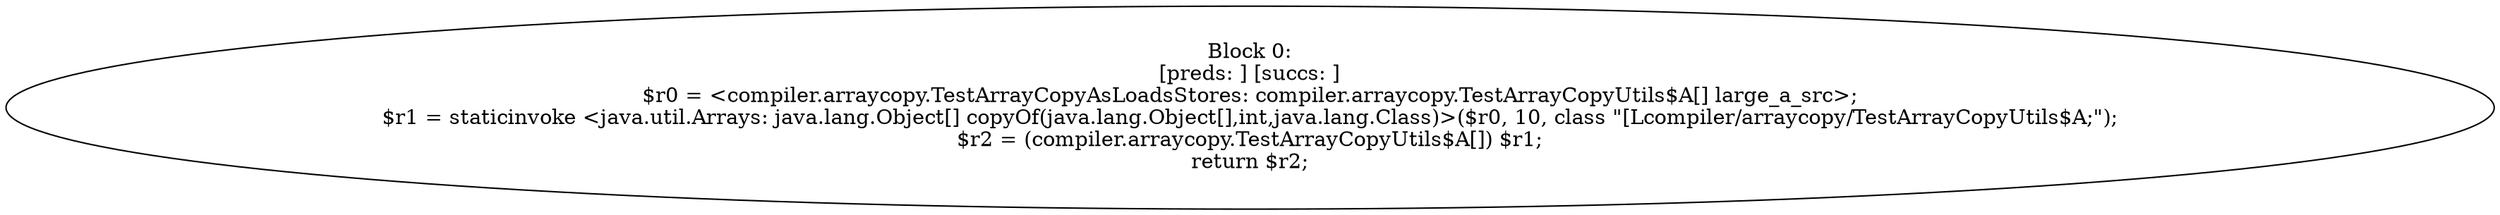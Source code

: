 digraph "unitGraph" {
    "Block 0:
[preds: ] [succs: ]
$r0 = <compiler.arraycopy.TestArrayCopyAsLoadsStores: compiler.arraycopy.TestArrayCopyUtils$A[] large_a_src>;
$r1 = staticinvoke <java.util.Arrays: java.lang.Object[] copyOf(java.lang.Object[],int,java.lang.Class)>($r0, 10, class \"[Lcompiler/arraycopy/TestArrayCopyUtils$A;\");
$r2 = (compiler.arraycopy.TestArrayCopyUtils$A[]) $r1;
return $r2;
"
}
